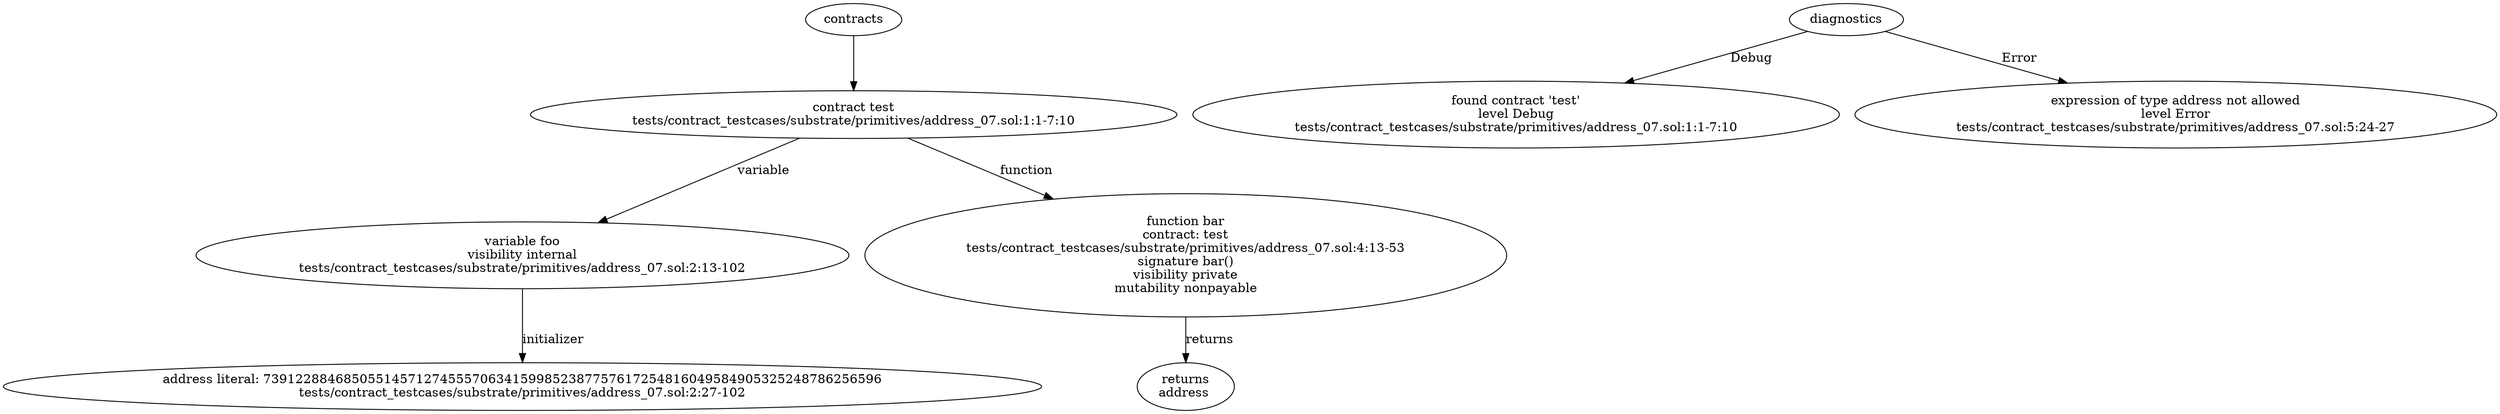 strict digraph "tests/contract_testcases/substrate/primitives/address_07.sol" {
	contract [label="contract test\ntests/contract_testcases/substrate/primitives/address_07.sol:1:1-7:10"]
	var [label="variable foo\nvisibility internal\ntests/contract_testcases/substrate/primitives/address_07.sol:2:13-102"]
	number_literal [label="address literal: 73912288468505514571274555706341599852387757617254816049584905325248786256596\ntests/contract_testcases/substrate/primitives/address_07.sol:2:27-102"]
	bar [label="function bar\ncontract: test\ntests/contract_testcases/substrate/primitives/address_07.sol:4:13-53\nsignature bar()\nvisibility private\nmutability nonpayable"]
	returns [label="returns\naddress "]
	diagnostic [label="found contract 'test'\nlevel Debug\ntests/contract_testcases/substrate/primitives/address_07.sol:1:1-7:10"]
	diagnostic_8 [label="expression of type address not allowed\nlevel Error\ntests/contract_testcases/substrate/primitives/address_07.sol:5:24-27"]
	contracts -> contract
	contract -> var [label="variable"]
	var -> number_literal [label="initializer"]
	contract -> bar [label="function"]
	bar -> returns [label="returns"]
	diagnostics -> diagnostic [label="Debug"]
	diagnostics -> diagnostic_8 [label="Error"]
}
